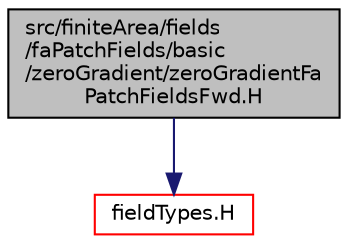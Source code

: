 digraph "src/finiteArea/fields/faPatchFields/basic/zeroGradient/zeroGradientFaPatchFieldsFwd.H"
{
  bgcolor="transparent";
  edge [fontname="Helvetica",fontsize="10",labelfontname="Helvetica",labelfontsize="10"];
  node [fontname="Helvetica",fontsize="10",shape=record];
  Node1 [label="src/finiteArea/fields\l/faPatchFields/basic\l/zeroGradient/zeroGradientFa\lPatchFieldsFwd.H",height=0.2,width=0.4,color="black", fillcolor="grey75", style="filled" fontcolor="black"];
  Node1 -> Node2 [color="midnightblue",fontsize="10",style="solid",fontname="Helvetica"];
  Node2 [label="fieldTypes.H",height=0.2,width=0.4,color="red",URL="$fieldTypes_8H.html",tooltip="Header files for all the primitive types that Fields are instantiated for. "];
}
